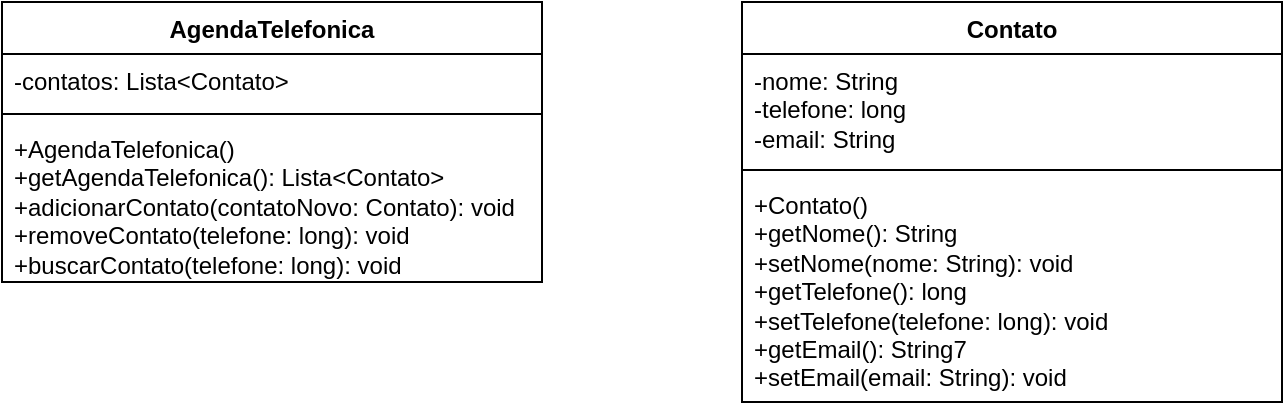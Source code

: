 <mxfile version="24.1.0" type="github">
  <diagram id="C5RBs43oDa-KdzZeNtuy" name="Page-1">
    <mxGraphModel dx="1050" dy="522" grid="1" gridSize="10" guides="1" tooltips="1" connect="1" arrows="1" fold="1" page="1" pageScale="1" pageWidth="827" pageHeight="1169" math="0" shadow="0">
      <root>
        <mxCell id="WIyWlLk6GJQsqaUBKTNV-0" />
        <mxCell id="WIyWlLk6GJQsqaUBKTNV-1" parent="WIyWlLk6GJQsqaUBKTNV-0" />
        <mxCell id="NMMqm1AZhwAG7PwCd3YZ-0" value="AgendaTelefonica" style="swimlane;fontStyle=1;align=center;verticalAlign=top;childLayout=stackLayout;horizontal=1;startSize=26;horizontalStack=0;resizeParent=1;resizeParentMax=0;resizeLast=0;collapsible=1;marginBottom=0;whiteSpace=wrap;html=1;" vertex="1" parent="WIyWlLk6GJQsqaUBKTNV-1">
          <mxGeometry x="50" y="110" width="270" height="140" as="geometry" />
        </mxCell>
        <mxCell id="NMMqm1AZhwAG7PwCd3YZ-1" value="-contatos: Lista&amp;lt;Contato&amp;gt;&lt;div&gt;&lt;br&gt;&lt;/div&gt;" style="text;strokeColor=none;fillColor=none;align=left;verticalAlign=top;spacingLeft=4;spacingRight=4;overflow=hidden;rotatable=0;points=[[0,0.5],[1,0.5]];portConstraint=eastwest;whiteSpace=wrap;html=1;" vertex="1" parent="NMMqm1AZhwAG7PwCd3YZ-0">
          <mxGeometry y="26" width="270" height="26" as="geometry" />
        </mxCell>
        <mxCell id="NMMqm1AZhwAG7PwCd3YZ-2" value="" style="line;strokeWidth=1;fillColor=none;align=left;verticalAlign=middle;spacingTop=-1;spacingLeft=3;spacingRight=3;rotatable=0;labelPosition=right;points=[];portConstraint=eastwest;strokeColor=inherit;" vertex="1" parent="NMMqm1AZhwAG7PwCd3YZ-0">
          <mxGeometry y="52" width="270" height="8" as="geometry" />
        </mxCell>
        <mxCell id="NMMqm1AZhwAG7PwCd3YZ-3" value="+AgendaTelefonica()&lt;div&gt;+getAgendaTelefonica(): Lista&amp;lt;Contato&amp;gt;&lt;/div&gt;&lt;div&gt;+adicionarContato(contatoNovo: Contato): void&lt;/div&gt;&lt;div&gt;+removeContato(telefone: long): void&lt;/div&gt;&lt;div&gt;+buscarContato(telefone: long): void&lt;/div&gt;" style="text;strokeColor=none;fillColor=none;align=left;verticalAlign=top;spacingLeft=4;spacingRight=4;overflow=hidden;rotatable=0;points=[[0,0.5],[1,0.5]];portConstraint=eastwest;whiteSpace=wrap;html=1;" vertex="1" parent="NMMqm1AZhwAG7PwCd3YZ-0">
          <mxGeometry y="60" width="270" height="80" as="geometry" />
        </mxCell>
        <mxCell id="NMMqm1AZhwAG7PwCd3YZ-4" value="Contato" style="swimlane;fontStyle=1;align=center;verticalAlign=top;childLayout=stackLayout;horizontal=1;startSize=26;horizontalStack=0;resizeParent=1;resizeParentMax=0;resizeLast=0;collapsible=1;marginBottom=0;whiteSpace=wrap;html=1;" vertex="1" parent="WIyWlLk6GJQsqaUBKTNV-1">
          <mxGeometry x="420" y="110" width="270" height="200" as="geometry" />
        </mxCell>
        <mxCell id="NMMqm1AZhwAG7PwCd3YZ-5" value="&lt;div&gt;-nome: String&lt;/div&gt;&lt;div&gt;-telefone: long&lt;/div&gt;&lt;div&gt;-email: String&lt;/div&gt;" style="text;strokeColor=none;fillColor=none;align=left;verticalAlign=top;spacingLeft=4;spacingRight=4;overflow=hidden;rotatable=0;points=[[0,0.5],[1,0.5]];portConstraint=eastwest;whiteSpace=wrap;html=1;" vertex="1" parent="NMMqm1AZhwAG7PwCd3YZ-4">
          <mxGeometry y="26" width="270" height="54" as="geometry" />
        </mxCell>
        <mxCell id="NMMqm1AZhwAG7PwCd3YZ-6" value="" style="line;strokeWidth=1;fillColor=none;align=left;verticalAlign=middle;spacingTop=-1;spacingLeft=3;spacingRight=3;rotatable=0;labelPosition=right;points=[];portConstraint=eastwest;strokeColor=inherit;" vertex="1" parent="NMMqm1AZhwAG7PwCd3YZ-4">
          <mxGeometry y="80" width="270" height="8" as="geometry" />
        </mxCell>
        <mxCell id="NMMqm1AZhwAG7PwCd3YZ-7" value="+Contato()&lt;div&gt;+getNome(): String&lt;/div&gt;&lt;div&gt;+setNome(nome: String): void&lt;/div&gt;&lt;div&gt;+getTelefone(): long&lt;/div&gt;&lt;div&gt;+setTelefone(telefone: long): void&lt;/div&gt;&lt;div&gt;+getEmail(): String7&lt;/div&gt;&lt;div&gt;+setEmail(email: String): void&lt;/div&gt;" style="text;strokeColor=none;fillColor=none;align=left;verticalAlign=top;spacingLeft=4;spacingRight=4;overflow=hidden;rotatable=0;points=[[0,0.5],[1,0.5]];portConstraint=eastwest;whiteSpace=wrap;html=1;" vertex="1" parent="NMMqm1AZhwAG7PwCd3YZ-4">
          <mxGeometry y="88" width="270" height="112" as="geometry" />
        </mxCell>
      </root>
    </mxGraphModel>
  </diagram>
</mxfile>
